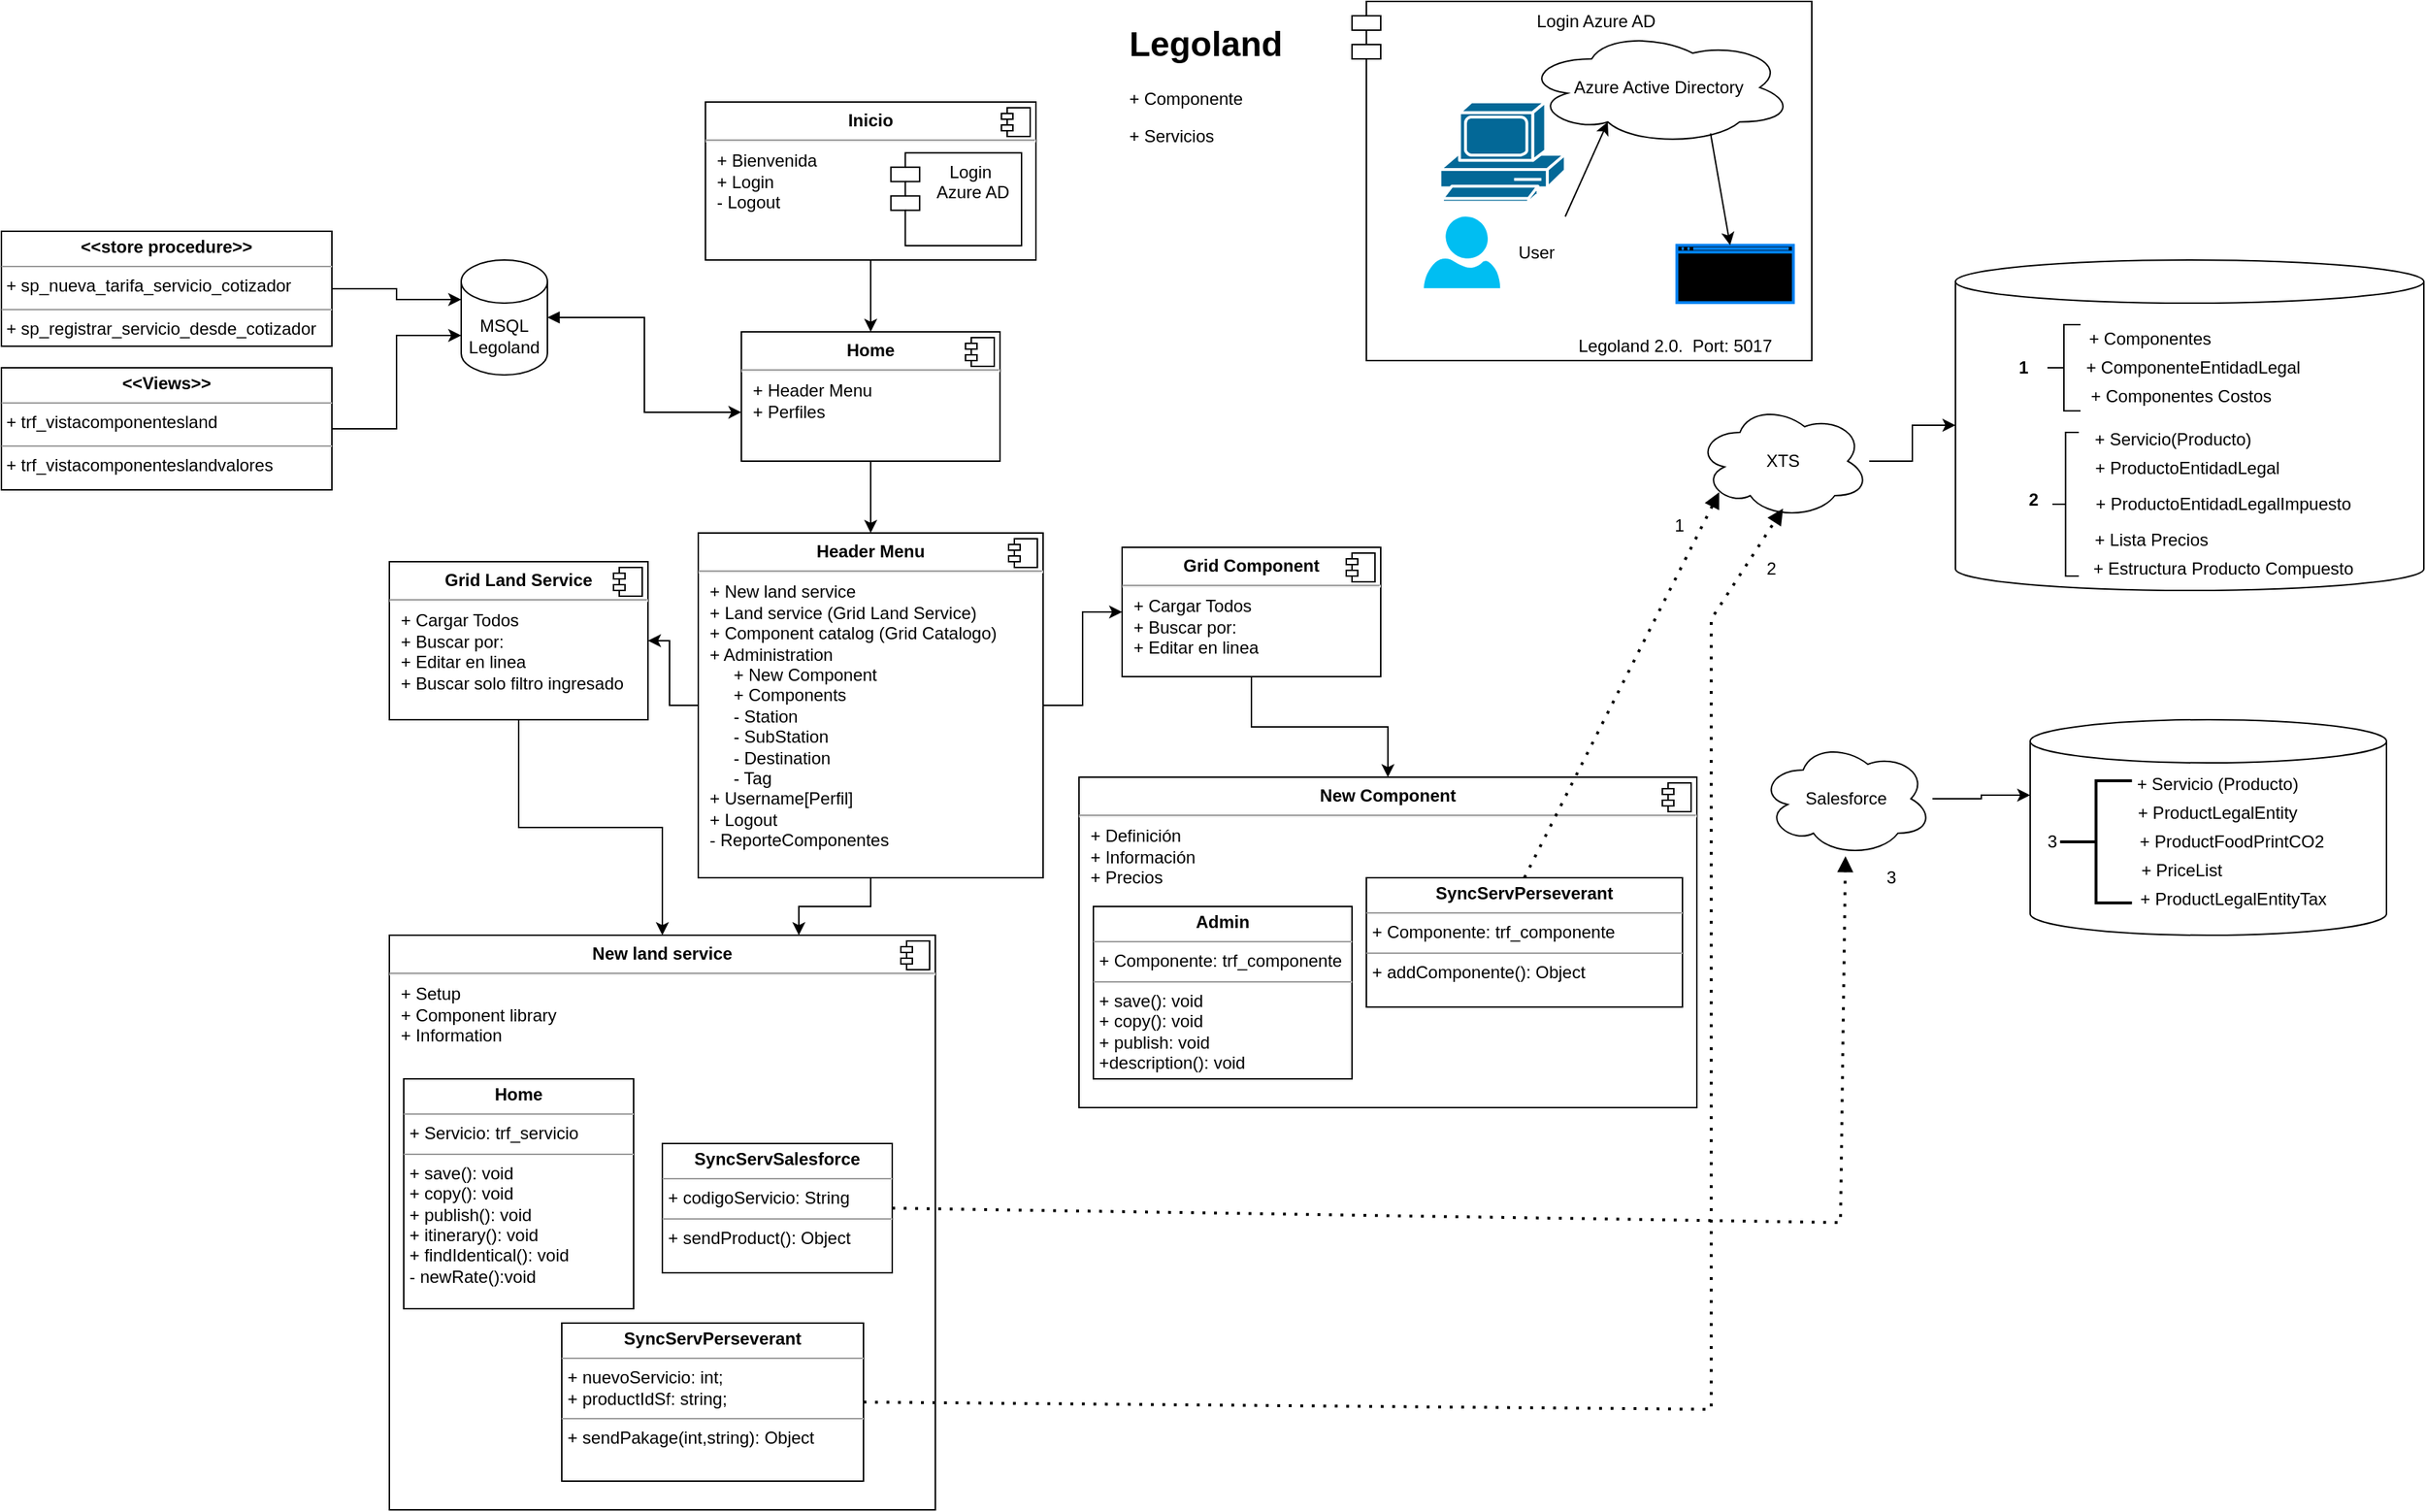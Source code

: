 <mxfile version="23.0.2" type="device">
  <diagram name="Página-1" id="hvUKiegdO5NY6V_EGWbR">
    <mxGraphModel dx="2261" dy="854" grid="1" gridSize="10" guides="1" tooltips="1" connect="1" arrows="1" fold="1" page="1" pageScale="1" pageWidth="827" pageHeight="1169" math="0" shadow="0">
      <root>
        <mxCell id="0" />
        <mxCell id="1" parent="0" />
        <mxCell id="Fd9paL_t9iBPJfcG7-ev-1" value="MSQL&lt;br&gt;Legoland" style="shape=cylinder3;whiteSpace=wrap;html=1;boundedLbl=1;backgroundOutline=1;size=15;rounded=0;" parent="1" vertex="1">
          <mxGeometry x="60" y="210" width="60" height="80" as="geometry" />
        </mxCell>
        <mxCell id="Fd9paL_t9iBPJfcG7-ev-6" value="" style="group;fillColor=#d5e8d4;strokeColor=#82b366;rounded=0;" parent="1" vertex="1" connectable="0">
          <mxGeometry x="230" y="100" width="230" height="110" as="geometry" />
        </mxCell>
        <mxCell id="Fd9paL_t9iBPJfcG7-ev-2" value="&lt;p style=&quot;margin:0px;margin-top:6px;text-align:center;&quot;&gt;&lt;b&gt;Inicio&lt;/b&gt;&lt;/p&gt;&lt;hr&gt;&lt;p style=&quot;margin:0px;margin-left:8px;&quot;&gt;+ Bienvenida&lt;/p&gt;&lt;p style=&quot;margin:0px;margin-left:8px;&quot;&gt;+ Login&lt;/p&gt;&lt;p style=&quot;margin:0px;margin-left:8px;&quot;&gt;- Logout&lt;/p&gt;" style="align=left;overflow=fill;html=1;dropTarget=0;whiteSpace=wrap;movable=1;resizable=1;rotatable=1;deletable=1;editable=1;locked=0;connectable=1;rounded=0;" parent="Fd9paL_t9iBPJfcG7-ev-6" vertex="1">
          <mxGeometry width="230" height="110" as="geometry" />
        </mxCell>
        <mxCell id="Fd9paL_t9iBPJfcG7-ev-3" value="" style="shape=component;jettyWidth=8;jettyHeight=4;movable=1;resizable=1;rotatable=1;deletable=1;editable=1;locked=0;connectable=1;rounded=0;" parent="Fd9paL_t9iBPJfcG7-ev-2" vertex="1">
          <mxGeometry x="1" width="20" height="20" relative="1" as="geometry">
            <mxPoint x="-24" y="4" as="offset" />
          </mxGeometry>
        </mxCell>
        <mxCell id="Fd9paL_t9iBPJfcG7-ev-4" value="Login&lt;br&gt;&amp;nbsp;Azure AD" style="shape=module;align=left;spacingLeft=20;align=center;verticalAlign=top;whiteSpace=wrap;html=1;movable=1;resizable=1;rotatable=1;deletable=1;editable=1;locked=0;connectable=1;rounded=0;" parent="Fd9paL_t9iBPJfcG7-ev-6" vertex="1">
          <mxGeometry x="129.1" y="35.36" width="90.9" height="64.64" as="geometry" />
        </mxCell>
        <mxCell id="Fd9paL_t9iBPJfcG7-ev-7" value="" style="endArrow=classic;html=1;rounded=0;exitX=0.5;exitY=1;exitDx=0;exitDy=0;entryX=0.5;entryY=0;entryDx=0;entryDy=0;" parent="1" source="Fd9paL_t9iBPJfcG7-ev-2" target="Fd9paL_t9iBPJfcG7-ev-8" edge="1">
          <mxGeometry width="50" height="50" relative="1" as="geometry">
            <mxPoint x="380" y="410" as="sourcePoint" />
            <mxPoint x="345" y="320" as="targetPoint" />
          </mxGeometry>
        </mxCell>
        <mxCell id="Fd9paL_t9iBPJfcG7-ev-14" style="edgeStyle=orthogonalEdgeStyle;rounded=0;orthogonalLoop=1;jettySize=auto;html=1;" parent="1" source="Fd9paL_t9iBPJfcG7-ev-8" target="Fd9paL_t9iBPJfcG7-ev-11" edge="1">
          <mxGeometry relative="1" as="geometry" />
        </mxCell>
        <mxCell id="Fd9paL_t9iBPJfcG7-ev-8" value="&lt;p style=&quot;margin:0px;margin-top:6px;text-align:center;&quot;&gt;&lt;b&gt;Home&lt;/b&gt;&lt;/p&gt;&lt;hr&gt;&lt;p style=&quot;margin:0px;margin-left:8px;&quot;&gt;+ Header Menu&lt;br&gt;&lt;/p&gt;&lt;p style=&quot;margin:0px;margin-left:8px;&quot;&gt;+ Perfiles&lt;/p&gt;" style="align=left;overflow=fill;html=1;dropTarget=0;whiteSpace=wrap;rounded=0;" parent="1" vertex="1">
          <mxGeometry x="255" y="260" width="180" height="90" as="geometry" />
        </mxCell>
        <mxCell id="Fd9paL_t9iBPJfcG7-ev-9" value="" style="shape=component;jettyWidth=8;jettyHeight=4;rounded=0;" parent="Fd9paL_t9iBPJfcG7-ev-8" vertex="1">
          <mxGeometry x="1" width="20" height="20" relative="1" as="geometry">
            <mxPoint x="-24" y="4" as="offset" />
          </mxGeometry>
        </mxCell>
        <mxCell id="Fd9paL_t9iBPJfcG7-ev-10" style="edgeStyle=orthogonalEdgeStyle;rounded=0;orthogonalLoop=1;jettySize=auto;html=1;entryX=0;entryY=0.622;entryDx=0;entryDy=0;entryPerimeter=0;startArrow=block;startFill=1;" parent="1" source="Fd9paL_t9iBPJfcG7-ev-1" target="Fd9paL_t9iBPJfcG7-ev-8" edge="1">
          <mxGeometry relative="1" as="geometry" />
        </mxCell>
        <mxCell id="Fd9paL_t9iBPJfcG7-ev-24" style="edgeStyle=orthogonalEdgeStyle;rounded=0;orthogonalLoop=1;jettySize=auto;html=1;" parent="1" source="Fd9paL_t9iBPJfcG7-ev-11" target="Fd9paL_t9iBPJfcG7-ev-17" edge="1">
          <mxGeometry relative="1" as="geometry" />
        </mxCell>
        <mxCell id="pxI8r0NNNK0uRZR5ZX3m-1" style="edgeStyle=orthogonalEdgeStyle;rounded=0;orthogonalLoop=1;jettySize=auto;html=1;entryX=1;entryY=0.5;entryDx=0;entryDy=0;" parent="1" source="Fd9paL_t9iBPJfcG7-ev-11" target="Fd9paL_t9iBPJfcG7-ev-15" edge="1">
          <mxGeometry relative="1" as="geometry" />
        </mxCell>
        <mxCell id="pxI8r0NNNK0uRZR5ZX3m-8" style="edgeStyle=orthogonalEdgeStyle;rounded=0;orthogonalLoop=1;jettySize=auto;html=1;entryX=0.75;entryY=0;entryDx=0;entryDy=0;" parent="1" source="Fd9paL_t9iBPJfcG7-ev-11" target="Fd9paL_t9iBPJfcG7-ev-19" edge="1">
          <mxGeometry relative="1" as="geometry" />
        </mxCell>
        <mxCell id="Fd9paL_t9iBPJfcG7-ev-11" value="&lt;p style=&quot;margin:0px;margin-top:6px;text-align:center;&quot;&gt;&lt;b&gt;Header Menu&lt;/b&gt;&lt;/p&gt;&lt;hr&gt;&lt;p style=&quot;margin:0px;margin-left:8px;&quot;&gt;+ New land service&amp;nbsp;&lt;br&gt;+ Land service (Grid Land Service)&lt;/p&gt;&lt;p style=&quot;margin:0px;margin-left:8px;&quot;&gt;+ Component catalog (Grid Catalogo)&lt;/p&gt;&lt;p style=&quot;margin:0px;margin-left:8px;&quot;&gt;+ Administration&lt;br&gt;&lt;/p&gt;&lt;p style=&quot;margin:0px;margin-left:8px;&quot;&gt;&amp;nbsp; &amp;nbsp; &amp;nbsp;+ New Component&lt;/p&gt;&lt;p style=&quot;margin:0px;margin-left:8px;&quot;&gt;&amp;nbsp; &amp;nbsp; &amp;nbsp;+ Components&lt;/p&gt;&lt;p style=&quot;margin:0px;margin-left:8px;&quot;&gt;&amp;nbsp; &amp;nbsp; &amp;nbsp;- Station&lt;/p&gt;&lt;p style=&quot;margin:0px;margin-left:8px;&quot;&gt;&amp;nbsp; &amp;nbsp; &amp;nbsp;- SubStation&lt;/p&gt;&lt;p style=&quot;margin:0px;margin-left:8px;&quot;&gt;&amp;nbsp; &amp;nbsp; &amp;nbsp;- Destination&lt;/p&gt;&lt;p style=&quot;margin:0px;margin-left:8px;&quot;&gt;&amp;nbsp; &amp;nbsp; &amp;nbsp;- Tag&lt;/p&gt;&lt;p style=&quot;margin:0px;margin-left:8px;&quot;&gt;+ Username[Perfil]&lt;/p&gt;&lt;p style=&quot;margin:0px;margin-left:8px;&quot;&gt;+ Logout&lt;/p&gt;&lt;p style=&quot;margin:0px;margin-left:8px;&quot;&gt;- ReporteComponentes&lt;/p&gt;" style="align=left;overflow=fill;html=1;dropTarget=0;whiteSpace=wrap;rounded=0;" parent="1" vertex="1">
          <mxGeometry x="225" y="400" width="240" height="240" as="geometry" />
        </mxCell>
        <mxCell id="Fd9paL_t9iBPJfcG7-ev-12" value="" style="shape=component;jettyWidth=8;jettyHeight=4;rounded=0;" parent="Fd9paL_t9iBPJfcG7-ev-11" vertex="1">
          <mxGeometry x="1" width="20" height="20" relative="1" as="geometry">
            <mxPoint x="-24" y="4" as="offset" />
          </mxGeometry>
        </mxCell>
        <mxCell id="Fd9paL_t9iBPJfcG7-ev-28" style="edgeStyle=orthogonalEdgeStyle;rounded=0;orthogonalLoop=1;jettySize=auto;html=1;" parent="1" source="Fd9paL_t9iBPJfcG7-ev-15" target="Fd9paL_t9iBPJfcG7-ev-19" edge="1">
          <mxGeometry relative="1" as="geometry" />
        </mxCell>
        <mxCell id="Fd9paL_t9iBPJfcG7-ev-15" value="&lt;p style=&quot;margin:0px;margin-top:6px;text-align:center;&quot;&gt;&lt;b&gt;Grid Land Service&lt;/b&gt;&lt;/p&gt;&lt;hr&gt;&lt;p style=&quot;margin:0px;margin-left:8px;&quot;&gt;+ Cargar Todos&lt;br&gt;+ Buscar por:&lt;/p&gt;&lt;p style=&quot;margin:0px;margin-left:8px;&quot;&gt;+ Editar en linea&lt;/p&gt;&lt;p style=&quot;margin:0px;margin-left:8px;&quot;&gt;+ Buscar solo filtro ingresado&lt;/p&gt;" style="align=left;overflow=fill;html=1;dropTarget=0;whiteSpace=wrap;rounded=0;" parent="1" vertex="1">
          <mxGeometry x="10" y="420" width="180" height="110" as="geometry" />
        </mxCell>
        <mxCell id="Fd9paL_t9iBPJfcG7-ev-16" value="" style="shape=component;jettyWidth=8;jettyHeight=4;rounded=0;" parent="Fd9paL_t9iBPJfcG7-ev-15" vertex="1">
          <mxGeometry x="1" width="20" height="20" relative="1" as="geometry">
            <mxPoint x="-24" y="4" as="offset" />
          </mxGeometry>
        </mxCell>
        <mxCell id="Fd9paL_t9iBPJfcG7-ev-26" style="edgeStyle=orthogonalEdgeStyle;rounded=0;orthogonalLoop=1;jettySize=auto;html=1;entryX=0.5;entryY=0;entryDx=0;entryDy=0;" parent="1" source="Fd9paL_t9iBPJfcG7-ev-17" target="Fd9paL_t9iBPJfcG7-ev-21" edge="1">
          <mxGeometry relative="1" as="geometry" />
        </mxCell>
        <mxCell id="Fd9paL_t9iBPJfcG7-ev-17" value="&lt;p style=&quot;margin:0px;margin-top:6px;text-align:center;&quot;&gt;&lt;b&gt;Grid Component&lt;/b&gt;&lt;/p&gt;&lt;hr&gt;&lt;p style=&quot;margin:0px;margin-left:8px;&quot;&gt;+ Cargar Todos&lt;br&gt;+ Buscar por:&amp;nbsp;&lt;/p&gt;&lt;p style=&quot;margin:0px;margin-left:8px;&quot;&gt;+ Editar en linea&amp;nbsp;&amp;nbsp;&lt;/p&gt;" style="align=left;overflow=fill;html=1;dropTarget=0;whiteSpace=wrap;rounded=0;" parent="1" vertex="1">
          <mxGeometry x="520" y="410" width="180" height="90" as="geometry" />
        </mxCell>
        <mxCell id="Fd9paL_t9iBPJfcG7-ev-18" value="" style="shape=component;jettyWidth=8;jettyHeight=4;rounded=0;" parent="Fd9paL_t9iBPJfcG7-ev-17" vertex="1">
          <mxGeometry x="1" width="20" height="20" relative="1" as="geometry">
            <mxPoint x="-24" y="4" as="offset" />
          </mxGeometry>
        </mxCell>
        <mxCell id="Fd9paL_t9iBPJfcG7-ev-19" value="&lt;p style=&quot;margin:0px;margin-top:6px;text-align:center;&quot;&gt;&lt;b&gt;New land service&lt;/b&gt;&lt;/p&gt;&lt;hr&gt;&lt;p style=&quot;margin:0px;margin-left:8px;&quot;&gt;+ Setup&lt;br&gt;+ Component library&lt;/p&gt;&lt;p style=&quot;margin:0px;margin-left:8px;&quot;&gt;+ Information&lt;/p&gt;" style="align=left;overflow=fill;html=1;dropTarget=0;whiteSpace=wrap;rounded=0;" parent="1" vertex="1">
          <mxGeometry x="10" y="680" width="380" height="400" as="geometry" />
        </mxCell>
        <mxCell id="Fd9paL_t9iBPJfcG7-ev-20" value="" style="shape=component;jettyWidth=8;jettyHeight=4;rounded=0;" parent="Fd9paL_t9iBPJfcG7-ev-19" vertex="1">
          <mxGeometry x="1" width="20" height="20" relative="1" as="geometry">
            <mxPoint x="-24" y="4" as="offset" />
          </mxGeometry>
        </mxCell>
        <mxCell id="Fd9paL_t9iBPJfcG7-ev-21" value="&lt;p style=&quot;margin:0px;margin-top:6px;text-align:center;&quot;&gt;&lt;b&gt;New Component&lt;/b&gt;&lt;/p&gt;&lt;hr&gt;&lt;p style=&quot;margin:0px;margin-left:8px;&quot;&gt;+ Definición&lt;br&gt;+ Información&lt;/p&gt;&lt;p style=&quot;margin:0px;margin-left:8px;&quot;&gt;+ Precios&lt;/p&gt;" style="align=left;overflow=fill;html=1;dropTarget=0;whiteSpace=wrap;rounded=0;" parent="1" vertex="1">
          <mxGeometry x="490" y="570" width="430" height="230" as="geometry" />
        </mxCell>
        <mxCell id="Fd9paL_t9iBPJfcG7-ev-22" value="" style="shape=component;jettyWidth=8;jettyHeight=4;rounded=0;" parent="Fd9paL_t9iBPJfcG7-ev-21" vertex="1">
          <mxGeometry x="1" width="20" height="20" relative="1" as="geometry">
            <mxPoint x="-24" y="4" as="offset" />
          </mxGeometry>
        </mxCell>
        <mxCell id="s5vD3qKEOOoGVqszgRcH-15" value="" style="group;rounded=0;" parent="1" vertex="1" connectable="0">
          <mxGeometry x="680" y="30" width="320" height="250" as="geometry" />
        </mxCell>
        <mxCell id="s5vD3qKEOOoGVqszgRcH-11" value="Login Azure AD" style="shape=module;align=left;spacingLeft=20;align=center;verticalAlign=top;whiteSpace=wrap;html=1;rounded=0;" parent="s5vD3qKEOOoGVqszgRcH-15" vertex="1">
          <mxGeometry width="320" height="250.0" as="geometry" />
        </mxCell>
        <mxCell id="s5vD3qKEOOoGVqszgRcH-13" value="" style="group;rounded=0;" parent="s5vD3qKEOOoGVqszgRcH-15" vertex="1" connectable="0">
          <mxGeometry x="50" y="20" width="260" height="219.58" as="geometry" />
        </mxCell>
        <mxCell id="s5vD3qKEOOoGVqszgRcH-6" value="Legoland 2.0.&amp;nbsp; Port: 5017" style="text;html=1;strokeColor=none;fillColor=none;align=center;verticalAlign=middle;whiteSpace=wrap;rounded=0;" parent="s5vD3qKEOOoGVqszgRcH-13" vertex="1">
          <mxGeometry x="90" y="219.58" width="170" as="geometry" />
        </mxCell>
        <mxCell id="s5vD3qKEOOoGVqszgRcH-12" value="" style="group;rounded=0;" parent="s5vD3qKEOOoGVqszgRcH-13" vertex="1" connectable="0">
          <mxGeometry width="257.204" height="189.637" as="geometry" />
        </mxCell>
        <mxCell id="s5vD3qKEOOoGVqszgRcH-1" value="Azure Active Directory" style="ellipse;shape=cloud;whiteSpace=wrap;html=1;rounded=0;" parent="s5vD3qKEOOoGVqszgRcH-12" vertex="1">
          <mxGeometry x="70" width="187.2" height="79.85" as="geometry" />
        </mxCell>
        <mxCell id="s5vD3qKEOOoGVqszgRcH-2" value="" style="shape=mxgraph.cisco.computers_and_peripherals.pc;html=1;pointerEvents=1;dashed=0;fillColor=#036897;strokeColor=#ffffff;strokeWidth=2;verticalLabelPosition=bottom;verticalAlign=top;align=center;outlineConnect=0;rounded=0;" parent="s5vD3qKEOOoGVqszgRcH-12" vertex="1">
          <mxGeometry x="11.183" y="49.905" width="87.226" height="69.866" as="geometry" />
        </mxCell>
        <mxCell id="s5vD3qKEOOoGVqszgRcH-3" value="" style="html=1;verticalLabelPosition=bottom;align=center;labelBackgroundColor=#ffffff;verticalAlign=top;strokeWidth=2;strokeColor=#0080F0;shadow=0;dashed=0;shape=mxgraph.ios7.icons.window;fillColor=#000000;rounded=0;" parent="s5vD3qKEOOoGVqszgRcH-12" vertex="1">
          <mxGeometry x="176.129" y="149.714" width="81.075" height="39.924" as="geometry" />
        </mxCell>
        <mxCell id="s5vD3qKEOOoGVqszgRcH-7" value="" style="verticalLabelPosition=bottom;html=1;verticalAlign=top;align=center;strokeColor=none;fillColor=#00BEF2;shape=mxgraph.azure.user;rounded=0;" parent="s5vD3qKEOOoGVqszgRcH-12" vertex="1">
          <mxGeometry y="129.752" width="53.118" height="49.905" as="geometry" />
        </mxCell>
        <mxCell id="s5vD3qKEOOoGVqszgRcH-8" value="User" style="text;html=1;strokeColor=none;fillColor=none;align=center;verticalAlign=middle;whiteSpace=wrap;rounded=0;" parent="s5vD3qKEOOoGVqszgRcH-12" vertex="1">
          <mxGeometry x="44.731" y="139.733" width="67.097" height="29.943" as="geometry" />
        </mxCell>
        <mxCell id="s5vD3qKEOOoGVqszgRcH-9" value="" style="endArrow=classic;html=1;rounded=0;entryX=0.31;entryY=0.8;entryDx=0;entryDy=0;entryPerimeter=0;" parent="s5vD3qKEOOoGVqszgRcH-12" target="s5vD3qKEOOoGVqszgRcH-1" edge="1">
          <mxGeometry width="50" height="50" relative="1" as="geometry">
            <mxPoint x="98.409" y="129.752" as="sourcePoint" />
            <mxPoint x="154.323" y="79.847" as="targetPoint" />
          </mxGeometry>
        </mxCell>
        <mxCell id="s5vD3qKEOOoGVqszgRcH-10" value="" style="endArrow=classic;html=1;rounded=0;exitX=0.692;exitY=0.9;exitDx=0;exitDy=0;exitPerimeter=0;" parent="s5vD3qKEOOoGVqszgRcH-12" source="s5vD3qKEOOoGVqszgRcH-1" target="s5vD3qKEOOoGVqszgRcH-3" edge="1">
          <mxGeometry width="50" height="50" relative="1" as="geometry">
            <mxPoint x="223.656" y="109.79" as="sourcePoint" />
            <mxPoint x="279.57" y="59.885" as="targetPoint" />
          </mxGeometry>
        </mxCell>
        <mxCell id="2QgaaNyBV8Mvcg13I9mV-8" style="edgeStyle=orthogonalEdgeStyle;rounded=0;orthogonalLoop=1;jettySize=auto;html=1;" parent="1" source="2QgaaNyBV8Mvcg13I9mV-1" target="2QgaaNyBV8Mvcg13I9mV-6" edge="1">
          <mxGeometry relative="1" as="geometry" />
        </mxCell>
        <mxCell id="2QgaaNyBV8Mvcg13I9mV-1" value="XTS" style="ellipse;shape=cloud;whiteSpace=wrap;html=1;rounded=0;" parent="1" vertex="1">
          <mxGeometry x="920" y="310" width="120" height="80" as="geometry" />
        </mxCell>
        <mxCell id="2QgaaNyBV8Mvcg13I9mV-2" value="Salesforce" style="ellipse;shape=cloud;whiteSpace=wrap;html=1;rounded=0;" parent="1" vertex="1">
          <mxGeometry x="964" y="545" width="120" height="80" as="geometry" />
        </mxCell>
        <mxCell id="2QgaaNyBV8Mvcg13I9mV-5" value="" style="endArrow=block;dashed=1;html=1;dashPattern=1 3;strokeWidth=2;rounded=0;endFill=1;exitX=1;exitY=0.5;exitDx=0;exitDy=0;" parent="1" source="pxI8r0NNNK0uRZR5ZX3m-9" target="2QgaaNyBV8Mvcg13I9mV-2" edge="1">
          <mxGeometry width="50" height="50" relative="1" as="geometry">
            <mxPoint x="560" y="920" as="sourcePoint" />
            <mxPoint x="690" y="410" as="targetPoint" />
            <Array as="points">
              <mxPoint x="1020" y="880" />
            </Array>
          </mxGeometry>
        </mxCell>
        <mxCell id="2QgaaNyBV8Mvcg13I9mV-7" value="&lt;br&gt;&lt;br&gt;&lt;br&gt;" style="shape=cylinder3;whiteSpace=wrap;html=1;boundedLbl=1;backgroundOutline=1;size=15;rounded=0;align=center;" parent="1" vertex="1">
          <mxGeometry x="1152" y="530" width="248" height="150" as="geometry" />
        </mxCell>
        <mxCell id="2QgaaNyBV8Mvcg13I9mV-9" style="edgeStyle=orthogonalEdgeStyle;rounded=0;orthogonalLoop=1;jettySize=auto;html=1;entryX=0;entryY=0;entryDx=0;entryDy=52.5;entryPerimeter=0;" parent="1" source="2QgaaNyBV8Mvcg13I9mV-2" target="2QgaaNyBV8Mvcg13I9mV-7" edge="1">
          <mxGeometry relative="1" as="geometry" />
        </mxCell>
        <mxCell id="2QgaaNyBV8Mvcg13I9mV-11" value="&lt;h1&gt;Legoland&lt;/h1&gt;&lt;p&gt;+ Componente&lt;/p&gt;&lt;p&gt;+ Servicios&lt;/p&gt;" style="text;html=1;strokeColor=none;fillColor=none;spacing=5;spacingTop=-20;whiteSpace=wrap;overflow=hidden;rounded=0;" parent="1" vertex="1">
          <mxGeometry x="520" y="40" width="190" height="100" as="geometry" />
        </mxCell>
        <mxCell id="pxI8r0NNNK0uRZR5ZX3m-2" value="&lt;p style=&quot;margin:0px;margin-top:4px;text-align:center;&quot;&gt;&lt;b&gt;Admin&lt;/b&gt;&lt;/p&gt;&lt;hr size=&quot;1&quot;&gt;&lt;p style=&quot;margin:0px;margin-left:4px;&quot;&gt;+ Componente: trf_componente&lt;/p&gt;&lt;hr size=&quot;1&quot;&gt;&lt;p style=&quot;margin:0px;margin-left:4px;&quot;&gt;+ save(): void&lt;/p&gt;&lt;p style=&quot;margin:0px;margin-left:4px;&quot;&gt;+ copy(): void&lt;/p&gt;&lt;p style=&quot;margin:0px;margin-left:4px;&quot;&gt;+ publish: void&lt;/p&gt;&lt;p style=&quot;margin:0px;margin-left:4px;&quot;&gt;+description(): void&lt;/p&gt;" style="verticalAlign=top;align=left;overflow=fill;fontSize=12;fontFamily=Helvetica;html=1;whiteSpace=wrap;rounded=0;" parent="1" vertex="1">
          <mxGeometry x="500" y="660" width="180" height="120" as="geometry" />
        </mxCell>
        <mxCell id="pxI8r0NNNK0uRZR5ZX3m-3" value="&lt;p style=&quot;margin:0px;margin-top:4px;text-align:center;&quot;&gt;&lt;b&gt;SyncServPerseverant&lt;/b&gt;&lt;/p&gt;&lt;hr size=&quot;1&quot;&gt;&lt;p style=&quot;margin:0px;margin-left:4px;&quot;&gt;+ Componente: trf_componente&lt;/p&gt;&lt;hr size=&quot;1&quot;&gt;&lt;p style=&quot;margin:0px;margin-left:4px;&quot;&gt;+ addComponente(): Object&lt;/p&gt;" style="verticalAlign=top;align=left;overflow=fill;fontSize=12;fontFamily=Helvetica;html=1;whiteSpace=wrap;rounded=0;" parent="1" vertex="1">
          <mxGeometry x="690" y="640" width="220" height="90" as="geometry" />
        </mxCell>
        <mxCell id="pxI8r0NNNK0uRZR5ZX3m-4" value="" style="endArrow=block;dashed=1;html=1;dashPattern=1 3;strokeWidth=2;rounded=0;exitX=0.5;exitY=0;exitDx=0;exitDy=0;entryX=0.13;entryY=0.77;entryDx=0;entryDy=0;entryPerimeter=0;endFill=1;" parent="1" source="pxI8r0NNNK0uRZR5ZX3m-3" target="2QgaaNyBV8Mvcg13I9mV-1" edge="1">
          <mxGeometry width="50" height="50" relative="1" as="geometry">
            <mxPoint x="810" y="460" as="sourcePoint" />
            <mxPoint x="860" y="410" as="targetPoint" />
          </mxGeometry>
        </mxCell>
        <mxCell id="pxI8r0NNNK0uRZR5ZX3m-7" value="&lt;p style=&quot;margin:0px;margin-top:4px;text-align:center;&quot;&gt;&lt;b&gt;Home&lt;/b&gt;&lt;/p&gt;&lt;hr size=&quot;1&quot;&gt;&lt;p style=&quot;margin:0px;margin-left:4px;&quot;&gt;+ Servicio: trf_servicio&lt;/p&gt;&lt;hr size=&quot;1&quot;&gt;&lt;p style=&quot;margin:0px;margin-left:4px;&quot;&gt;+ save(): void&lt;/p&gt;&lt;p style=&quot;margin:0px;margin-left:4px;&quot;&gt;+ copy(): void&lt;/p&gt;&lt;p style=&quot;margin:0px;margin-left:4px;&quot;&gt;+ publish(): void&lt;/p&gt;&lt;p style=&quot;margin:0px;margin-left:4px;&quot;&gt;+ itinerary(): void&lt;/p&gt;&lt;p style=&quot;margin:0px;margin-left:4px;&quot;&gt;+ findIdentical(): void&lt;/p&gt;&lt;p style=&quot;margin:0px;margin-left:4px;&quot;&gt;- newRate():void&lt;/p&gt;&lt;p style=&quot;margin:0px;margin-left:4px;&quot;&gt;&lt;br&gt;&lt;/p&gt;" style="verticalAlign=top;align=left;overflow=fill;fontSize=12;fontFamily=Helvetica;html=1;whiteSpace=wrap;rounded=0;" parent="1" vertex="1">
          <mxGeometry x="20" y="780" width="160" height="160" as="geometry" />
        </mxCell>
        <mxCell id="pxI8r0NNNK0uRZR5ZX3m-9" value="&lt;p style=&quot;margin:0px;margin-top:4px;text-align:center;&quot;&gt;&lt;b&gt;SyncServSalesforce&lt;/b&gt;&lt;/p&gt;&lt;hr size=&quot;1&quot;&gt;&lt;p style=&quot;margin:0px;margin-left:4px;&quot;&gt;+ codigoServicio: String&lt;/p&gt;&lt;hr size=&quot;1&quot;&gt;&lt;p style=&quot;margin:0px;margin-left:4px;&quot;&gt;+ sendProduct(): Object&lt;/p&gt;" style="verticalAlign=top;align=left;overflow=fill;fontSize=12;fontFamily=Helvetica;html=1;whiteSpace=wrap;rounded=0;" parent="1" vertex="1">
          <mxGeometry x="200" y="825" width="160" height="90" as="geometry" />
        </mxCell>
        <mxCell id="pxI8r0NNNK0uRZR5ZX3m-10" value="&lt;p style=&quot;margin:0px;margin-top:4px;text-align:center;&quot;&gt;&lt;b&gt;SyncServPerseverant&lt;/b&gt;&lt;/p&gt;&lt;hr size=&quot;1&quot;&gt;&lt;p style=&quot;margin:0px;margin-left:4px;&quot;&gt;+ nuevoServicio: int;&lt;/p&gt;&lt;p style=&quot;margin:0px;margin-left:4px;&quot;&gt;+ productIdSf: string;&lt;/p&gt;&lt;hr size=&quot;1&quot;&gt;&lt;p style=&quot;margin:0px;margin-left:4px;&quot;&gt;+ sendPakage(int,string): Object&lt;/p&gt;" style="verticalAlign=top;align=left;overflow=fill;fontSize=12;fontFamily=Helvetica;html=1;whiteSpace=wrap;rounded=0;" parent="1" vertex="1">
          <mxGeometry x="130" y="950" width="210" height="110" as="geometry" />
        </mxCell>
        <mxCell id="pxI8r0NNNK0uRZR5ZX3m-11" value="" style="endArrow=block;dashed=1;html=1;dashPattern=1 3;strokeWidth=2;rounded=0;exitX=1;exitY=0.5;exitDx=0;exitDy=0;entryX=0.5;entryY=0.913;entryDx=0;entryDy=0;entryPerimeter=0;endFill=1;" parent="1" source="pxI8r0NNNK0uRZR5ZX3m-10" target="2QgaaNyBV8Mvcg13I9mV-1" edge="1">
          <mxGeometry width="50" height="50" relative="1" as="geometry">
            <mxPoint x="570" y="1030" as="sourcePoint" />
            <mxPoint x="1130" y="1005" as="targetPoint" />
            <Array as="points">
              <mxPoint x="930" y="1010" />
              <mxPoint x="930" y="460" />
            </Array>
          </mxGeometry>
        </mxCell>
        <mxCell id="pxI8r0NNNK0uRZR5ZX3m-12" value="1" style="text;html=1;strokeColor=none;fillColor=none;align=center;verticalAlign=middle;whiteSpace=wrap;rounded=0;" parent="1" vertex="1">
          <mxGeometry x="896" y="380" width="24" height="30" as="geometry" />
        </mxCell>
        <mxCell id="pxI8r0NNNK0uRZR5ZX3m-13" value="2" style="text;html=1;strokeColor=none;fillColor=none;align=center;verticalAlign=middle;whiteSpace=wrap;rounded=0;" parent="1" vertex="1">
          <mxGeometry x="954" y="410" width="36" height="30" as="geometry" />
        </mxCell>
        <mxCell id="K7JV8F4dfLs3dqwlN5G4-1" value="&lt;p style=&quot;margin:0px;margin-top:4px;text-align:center;&quot;&gt;&lt;b&gt;&amp;lt;&amp;lt;store procedure&amp;gt;&amp;gt;&lt;/b&gt;&lt;/p&gt;&lt;hr size=&quot;1&quot;&gt;&amp;nbsp;+ sp_nueva_tarifa_servicio_cotizador&lt;div style=&quot;height:2px;&quot;&gt;&lt;/div&gt;&lt;hr size=&quot;1&quot;&gt;&lt;div style=&quot;height:2px;&quot;&gt;&amp;nbsp;+ sp_registrar_servicio_desde_cotizador&lt;/div&gt;" style="verticalAlign=top;align=left;overflow=fill;fontSize=12;fontFamily=Helvetica;html=1;whiteSpace=wrap;rounded=0;" parent="1" vertex="1">
          <mxGeometry x="-260" y="190" width="230" height="80" as="geometry" />
        </mxCell>
        <mxCell id="K7JV8F4dfLs3dqwlN5G4-2" style="edgeStyle=orthogonalEdgeStyle;rounded=0;orthogonalLoop=1;jettySize=auto;html=1;entryX=0;entryY=0;entryDx=0;entryDy=27.5;entryPerimeter=0;" parent="1" source="K7JV8F4dfLs3dqwlN5G4-1" target="Fd9paL_t9iBPJfcG7-ev-1" edge="1">
          <mxGeometry relative="1" as="geometry" />
        </mxCell>
        <mxCell id="K7JV8F4dfLs3dqwlN5G4-5" value="&lt;p style=&quot;margin:0px;margin-top:4px;text-align:center;&quot;&gt;&lt;b&gt;&amp;lt;&amp;lt;Views&amp;gt;&amp;gt;&lt;/b&gt;&lt;/p&gt;&lt;hr size=&quot;1&quot;&gt;&amp;nbsp;+ trf_vistacomponentesland&lt;div style=&quot;height:2px;&quot;&gt;&lt;/div&gt;&lt;hr size=&quot;1&quot;&gt;&lt;div style=&quot;height:2px;&quot;&gt;&amp;nbsp;+ trf_vistacomponenteslandvalores&lt;/div&gt;" style="verticalAlign=top;align=left;overflow=fill;fontSize=12;fontFamily=Helvetica;html=1;whiteSpace=wrap;rounded=0;" parent="1" vertex="1">
          <mxGeometry x="-260" y="285" width="230" height="85" as="geometry" />
        </mxCell>
        <mxCell id="K7JV8F4dfLs3dqwlN5G4-6" style="edgeStyle=orthogonalEdgeStyle;rounded=0;orthogonalLoop=1;jettySize=auto;html=1;entryX=0;entryY=0;entryDx=0;entryDy=52.5;entryPerimeter=0;" parent="1" source="K7JV8F4dfLs3dqwlN5G4-5" target="Fd9paL_t9iBPJfcG7-ev-1" edge="1">
          <mxGeometry relative="1" as="geometry" />
        </mxCell>
        <mxCell id="xX7-J0dpfQgFQs_iU_GQ-3" value="" style="group" parent="1" vertex="1" connectable="0">
          <mxGeometry x="1100" y="210" width="326" height="230" as="geometry" />
        </mxCell>
        <mxCell id="2QgaaNyBV8Mvcg13I9mV-6" value="&lt;br&gt;&amp;nbsp; &amp;nbsp; &amp;nbsp; &amp;nbsp; &amp;nbsp; &amp;nbsp;&lt;br&gt;&amp;nbsp; &amp;nbsp; &amp;nbsp;&amp;nbsp;&lt;br&gt;&lt;br&gt;&amp;nbsp; &amp;nbsp; &amp;nbsp; &amp;nbsp; &amp;nbsp; &amp;nbsp; &amp;nbsp; &amp;nbsp; &amp;nbsp; &amp;nbsp; &amp;nbsp; &amp;nbsp; &amp;nbsp; &amp;nbsp; &amp;nbsp; &amp;nbsp; &amp;nbsp; &amp;nbsp; &amp;nbsp;&amp;nbsp;" style="shape=cylinder3;whiteSpace=wrap;html=1;boundedLbl=1;backgroundOutline=1;size=15;rounded=0;" parent="xX7-J0dpfQgFQs_iU_GQ-3" vertex="1">
          <mxGeometry width="326" height="230" as="geometry" />
        </mxCell>
        <mxCell id="BpqehtLwxf4l68S_67TI-3" value="" style="group" vertex="1" connectable="0" parent="1">
          <mxGeometry x="1140" y="320" width="245.83" height="120" as="geometry" />
        </mxCell>
        <mxCell id="pxI8r0NNNK0uRZR5ZX3m-16" value="" style="shape=curlyBracket;whiteSpace=wrap;html=1;rounded=0;labelPosition=left;verticalLabelPosition=middle;align=right;verticalAlign=middle;size=0.5;" parent="BpqehtLwxf4l68S_67TI-3" vertex="1">
          <mxGeometry x="27.5" y="10" width="18.33" height="100" as="geometry" />
        </mxCell>
        <mxCell id="pxI8r0NNNK0uRZR5ZX3m-18" value="2" style="text;align=center;fontStyle=1;verticalAlign=middle;spacingLeft=3;spacingRight=3;strokeColor=none;rotatable=0;points=[[0,0.5],[1,0.5]];portConstraint=eastwest;html=1;rounded=0;" parent="BpqehtLwxf4l68S_67TI-3" vertex="1">
          <mxGeometry y="45" width="27.5" height="23.25" as="geometry" />
        </mxCell>
        <mxCell id="eWyE-XwD9iTsN1NvEOvb-7" value="+ Estructura Producto Compuesto" style="text;html=1;align=center;verticalAlign=middle;resizable=0;points=[];autosize=1;strokeColor=none;fillColor=none;" parent="BpqehtLwxf4l68S_67TI-3" vertex="1">
          <mxGeometry x="45.827" y="90" width="200" height="30" as="geometry" />
        </mxCell>
        <mxCell id="BpqehtLwxf4l68S_67TI-1" value="+ Servicio(Producto)" style="text;html=1;align=center;verticalAlign=middle;resizable=0;points=[];autosize=1;strokeColor=none;fillColor=none;" vertex="1" parent="BpqehtLwxf4l68S_67TI-3">
          <mxGeometry x="45.83" width="130" height="30" as="geometry" />
        </mxCell>
        <mxCell id="eWyE-XwD9iTsN1NvEOvb-4" value="+ Lista Precios" style="text;html=1;align=center;verticalAlign=middle;resizable=0;points=[];autosize=1;strokeColor=none;fillColor=none;" parent="BpqehtLwxf4l68S_67TI-3" vertex="1">
          <mxGeometry x="45.83" y="70" width="100" height="30" as="geometry" />
        </mxCell>
        <mxCell id="eWyE-XwD9iTsN1NvEOvb-9" value="+ ProductoEntidadLegal" style="text;html=1;align=center;verticalAlign=middle;resizable=0;points=[];autosize=1;strokeColor=none;fillColor=none;" parent="BpqehtLwxf4l68S_67TI-3" vertex="1">
          <mxGeometry x="45.83" y="20" width="150" height="30" as="geometry" />
        </mxCell>
        <mxCell id="xX7-J0dpfQgFQs_iU_GQ-1" value="+ ProductoEntidadLegalImpuesto" style="text;html=1;align=center;verticalAlign=middle;resizable=0;points=[];autosize=1;strokeColor=none;fillColor=none;" parent="BpqehtLwxf4l68S_67TI-3" vertex="1">
          <mxGeometry x="45.83" y="45" width="200" height="30" as="geometry" />
        </mxCell>
        <mxCell id="BpqehtLwxf4l68S_67TI-6" value="" style="group" vertex="1" connectable="0" parent="1">
          <mxGeometry x="1130" y="250" width="220" height="70" as="geometry" />
        </mxCell>
        <mxCell id="pxI8r0NNNK0uRZR5ZX3m-15" value="" style="shape=curlyBracket;whiteSpace=wrap;html=1;rounded=0;labelPosition=left;verticalLabelPosition=middle;align=right;verticalAlign=middle;size=0.5;" parent="BpqehtLwxf4l68S_67TI-6" vertex="1">
          <mxGeometry x="34" y="5" width="23" height="60" as="geometry" />
        </mxCell>
        <mxCell id="pxI8r0NNNK0uRZR5ZX3m-17" value="1" style="text;align=center;fontStyle=1;verticalAlign=middle;spacingLeft=3;spacingRight=3;strokeColor=none;rotatable=0;points=[[0,0.5],[1,0.5]];portConstraint=eastwest;html=1;rounded=0;" parent="BpqehtLwxf4l68S_67TI-6" vertex="1">
          <mxGeometry y="20" width="34" height="30.5" as="geometry" />
        </mxCell>
        <mxCell id="eWyE-XwD9iTsN1NvEOvb-11" value="+ Componentes" style="text;html=1;align=center;verticalAlign=middle;resizable=0;points=[];autosize=1;strokeColor=none;fillColor=none;" parent="BpqehtLwxf4l68S_67TI-6" vertex="1">
          <mxGeometry x="50" width="110" height="30" as="geometry" />
        </mxCell>
        <mxCell id="eWyE-XwD9iTsN1NvEOvb-12" value="+ Componentes Costos&amp;nbsp; &amp;nbsp; &amp;nbsp;" style="text;html=1;align=center;verticalAlign=middle;resizable=0;points=[];autosize=1;strokeColor=none;fillColor=none;" parent="BpqehtLwxf4l68S_67TI-6" vertex="1">
          <mxGeometry x="50" y="40" width="170" height="30" as="geometry" />
        </mxCell>
        <mxCell id="BpqehtLwxf4l68S_67TI-4" value="+ ComponenteEntidadLegal" style="text;html=1;align=center;verticalAlign=middle;resizable=0;points=[];autosize=1;strokeColor=none;fillColor=none;" vertex="1" parent="BpqehtLwxf4l68S_67TI-6">
          <mxGeometry x="50" y="20" width="170" height="30" as="geometry" />
        </mxCell>
        <mxCell id="BpqehtLwxf4l68S_67TI-14" value="3" style="text;html=1;align=center;verticalAlign=middle;resizable=0;points=[];autosize=1;strokeColor=none;fillColor=none;" vertex="1" parent="1">
          <mxGeometry x="1040" y="625" width="30" height="30" as="geometry" />
        </mxCell>
        <mxCell id="BpqehtLwxf4l68S_67TI-17" value="" style="group" vertex="1" connectable="0" parent="1">
          <mxGeometry x="1152" y="560" width="215.83" height="110" as="geometry" />
        </mxCell>
        <mxCell id="BpqehtLwxf4l68S_67TI-15" value="3" style="text;html=1;align=center;verticalAlign=middle;resizable=0;points=[];autosize=1;strokeColor=none;fillColor=none;" vertex="1" parent="BpqehtLwxf4l68S_67TI-17">
          <mxGeometry y="40" width="30" height="30" as="geometry" />
        </mxCell>
        <mxCell id="BpqehtLwxf4l68S_67TI-8" value="" style="strokeWidth=2;html=1;shape=mxgraph.flowchart.annotation_2;align=left;labelPosition=right;pointerEvents=1;container=0;" vertex="1" parent="BpqehtLwxf4l68S_67TI-17">
          <mxGeometry x="20.83" y="12.5" width="50" height="85" as="geometry" />
        </mxCell>
        <mxCell id="BpqehtLwxf4l68S_67TI-9" value="+ Servicio (Producto)" style="text;html=1;align=center;verticalAlign=middle;resizable=0;points=[];autosize=1;strokeColor=none;fillColor=none;container=0;" vertex="1" parent="BpqehtLwxf4l68S_67TI-17">
          <mxGeometry x="59.83" width="140" height="30" as="geometry" />
        </mxCell>
        <mxCell id="BpqehtLwxf4l68S_67TI-10" value="+ ProductLegalEntity" style="text;html=1;align=center;verticalAlign=middle;resizable=0;points=[];autosize=1;strokeColor=none;fillColor=none;container=0;" vertex="1" parent="BpqehtLwxf4l68S_67TI-17">
          <mxGeometry x="64.83" y="20" width="130" height="30" as="geometry" />
        </mxCell>
        <mxCell id="BpqehtLwxf4l68S_67TI-11" value="+ ProductFoodPrintCO2" style="text;html=1;align=center;verticalAlign=middle;resizable=0;points=[];autosize=1;strokeColor=none;fillColor=none;container=0;" vertex="1" parent="BpqehtLwxf4l68S_67TI-17">
          <mxGeometry x="64.83" y="40" width="150" height="30" as="geometry" />
        </mxCell>
        <mxCell id="BpqehtLwxf4l68S_67TI-12" value="+ PriceList" style="text;html=1;align=center;verticalAlign=middle;resizable=0;points=[];autosize=1;strokeColor=none;fillColor=none;container=0;" vertex="1" parent="BpqehtLwxf4l68S_67TI-17">
          <mxGeometry x="64.83" y="60" width="80" height="30" as="geometry" />
        </mxCell>
        <mxCell id="BpqehtLwxf4l68S_67TI-13" value="+ ProductLegalEntityTax" style="text;html=1;align=center;verticalAlign=middle;resizable=0;points=[];autosize=1;strokeColor=none;fillColor=none;container=0;" vertex="1" parent="BpqehtLwxf4l68S_67TI-17">
          <mxGeometry x="65.83" y="80" width="150" height="30" as="geometry" />
        </mxCell>
      </root>
    </mxGraphModel>
  </diagram>
</mxfile>
